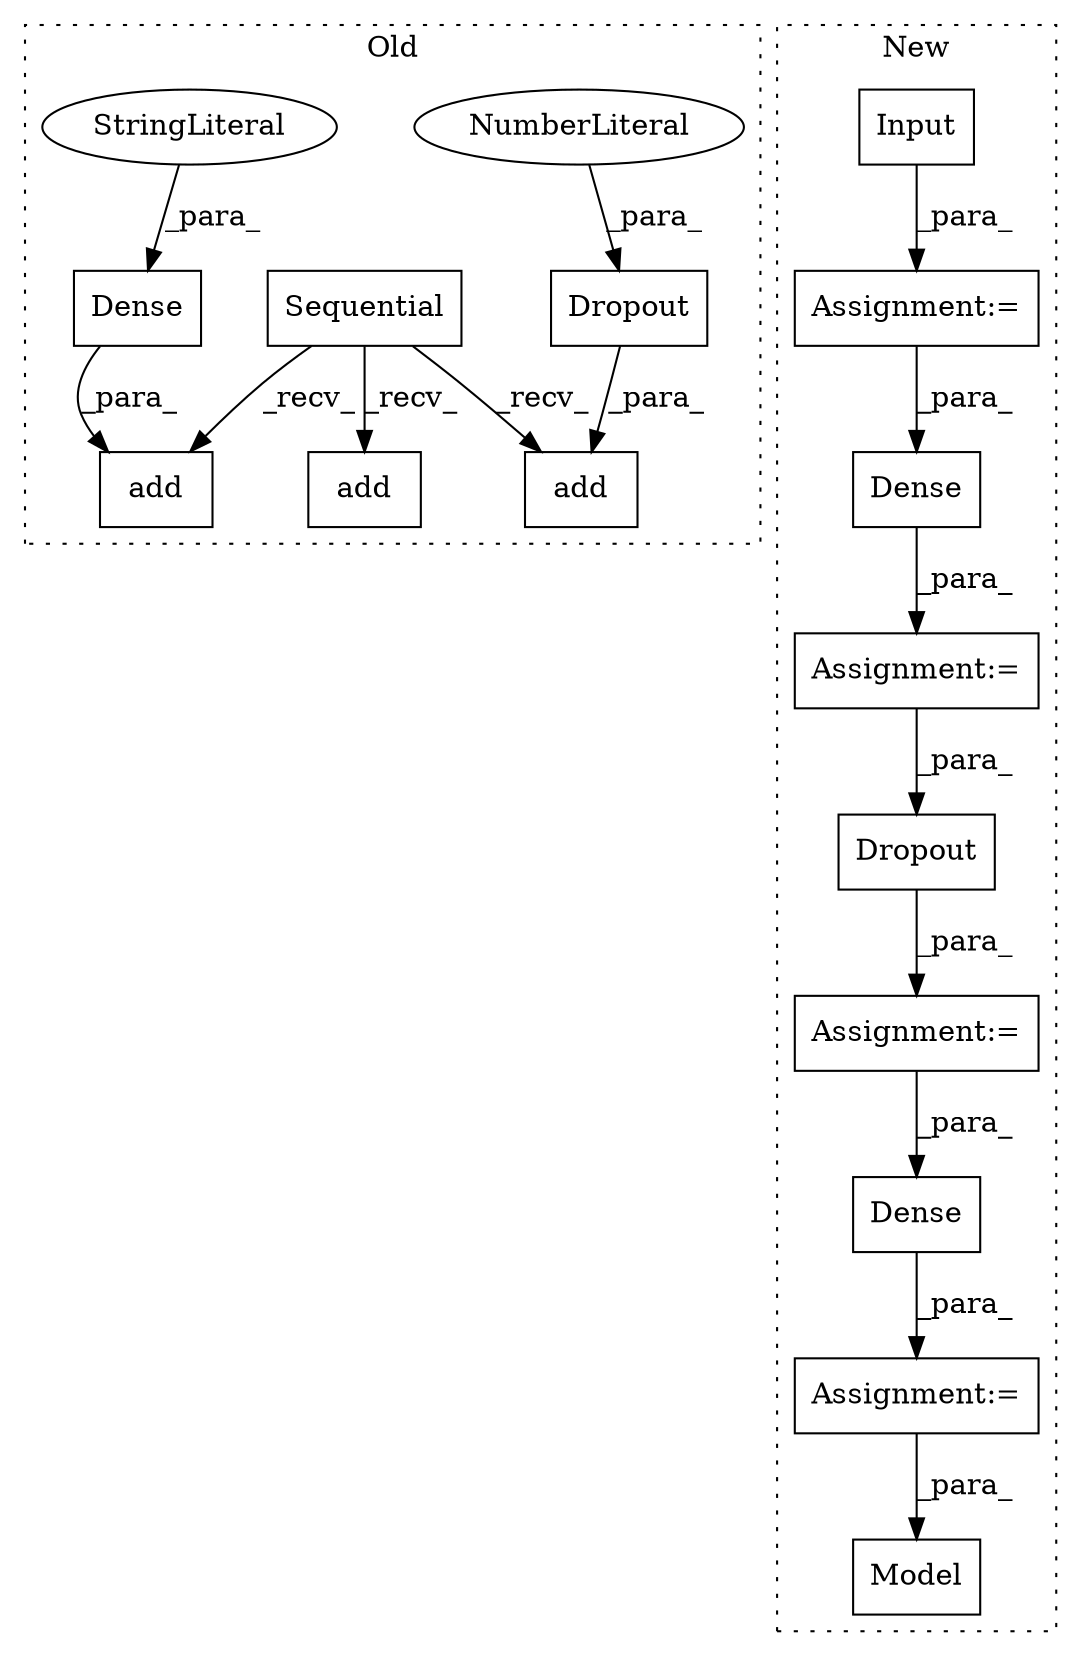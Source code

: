 digraph G {
subgraph cluster0 {
1 [label="Dropout" a="32" s="2303,2314" l="8,1" shape="box"];
5 [label="add" a="32" s="2299,2315" l="4,1" shape="box"];
6 [label="Sequential" a="32" s="2205" l="12" shape="box"];
7 [label="add" a="32" s="2385,2406" l="4,1" shape="box"];
8 [label="Dense" a="32" s="2389,2405" l="6,1" shape="box"];
9 [label="add" a="32" s="2227,2288" l="4,1" shape="box"];
14 [label="NumberLiteral" a="34" s="2311" l="3" shape="ellipse"];
16 [label="StringLiteral" a="45" s="2399" l="6" shape="ellipse"];
label = "Old";
style="dotted";
}
subgraph cluster1 {
2 [label="Input" a="32" s="2168,2212" l="11,2" shape="box"];
3 [label="Dense" a="32" s="2294,2301" l="6,1" shape="box"];
4 [label="Dropout" a="32" s="2242,2251" l="8,1" shape="box"];
10 [label="Assignment:=" a="7" s="2293" l="1" shape="box"];
11 [label="Assignment:=" a="7" s="2259" l="1" shape="box"];
12 [label="Assignment:=" a="7" s="2221" l="1" shape="box"];
13 [label="Assignment:=" a="7" s="2167" l="1" shape="box"];
15 [label="Dense" a="32" s="2222,2233" l="6,1" shape="box"];
17 [label="Model" a="32" s="2315,2328" l="6,1" shape="box"];
label = "New";
style="dotted";
}
1 -> 5 [label="_para_"];
2 -> 13 [label="_para_"];
3 -> 10 [label="_para_"];
4 -> 11 [label="_para_"];
6 -> 9 [label="_recv_"];
6 -> 7 [label="_recv_"];
6 -> 5 [label="_recv_"];
8 -> 7 [label="_para_"];
10 -> 17 [label="_para_"];
11 -> 3 [label="_para_"];
12 -> 4 [label="_para_"];
13 -> 15 [label="_para_"];
14 -> 1 [label="_para_"];
15 -> 12 [label="_para_"];
16 -> 8 [label="_para_"];
}